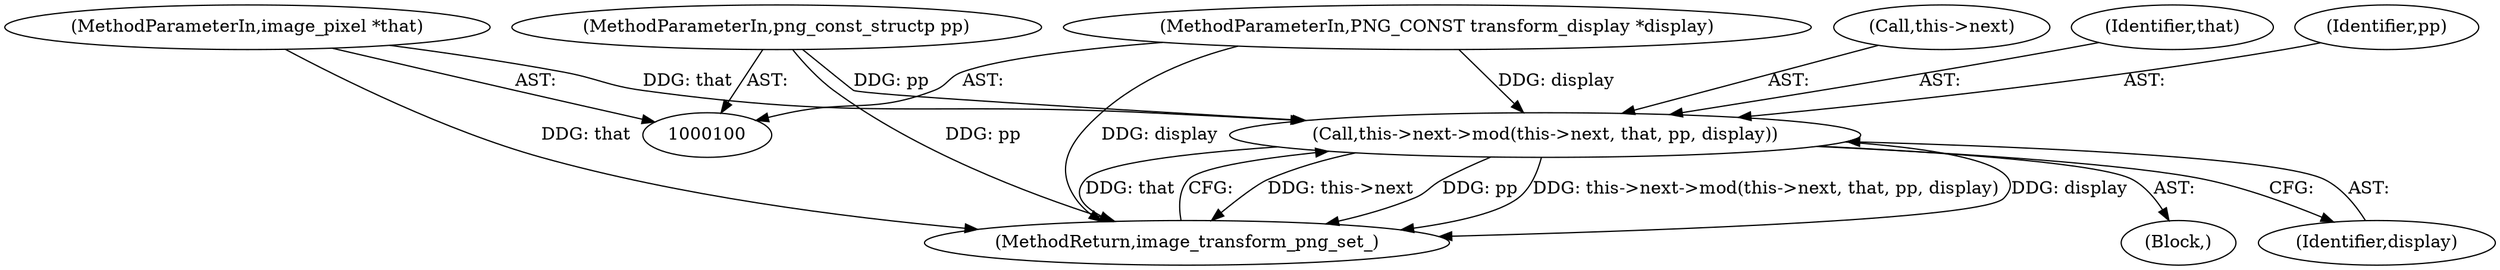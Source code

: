 digraph "1_Android_9d4853418ab2f754c2b63e091c29c5529b8b86ca_35@pointer" {
"1000106" [label="(Call,this->next->mod(this->next, that, pp, display))"];
"1000102" [label="(MethodParameterIn,image_pixel *that)"];
"1000103" [label="(MethodParameterIn,png_const_structp pp)"];
"1000104" [label="(MethodParameterIn,PNG_CONST transform_display *display)"];
"1000107" [label="(Call,this->next)"];
"1000110" [label="(Identifier,that)"];
"1000112" [label="(Identifier,display)"];
"1000111" [label="(Identifier,pp)"];
"1000103" [label="(MethodParameterIn,png_const_structp pp)"];
"1000102" [label="(MethodParameterIn,image_pixel *that)"];
"1000113" [label="(MethodReturn,image_transform_png_set_)"];
"1000104" [label="(MethodParameterIn,PNG_CONST transform_display *display)"];
"1000106" [label="(Call,this->next->mod(this->next, that, pp, display))"];
"1000105" [label="(Block,)"];
"1000106" -> "1000105"  [label="AST: "];
"1000106" -> "1000112"  [label="CFG: "];
"1000107" -> "1000106"  [label="AST: "];
"1000110" -> "1000106"  [label="AST: "];
"1000111" -> "1000106"  [label="AST: "];
"1000112" -> "1000106"  [label="AST: "];
"1000113" -> "1000106"  [label="CFG: "];
"1000106" -> "1000113"  [label="DDG: this->next"];
"1000106" -> "1000113"  [label="DDG: pp"];
"1000106" -> "1000113"  [label="DDG: this->next->mod(this->next, that, pp, display)"];
"1000106" -> "1000113"  [label="DDG: display"];
"1000106" -> "1000113"  [label="DDG: that"];
"1000102" -> "1000106"  [label="DDG: that"];
"1000103" -> "1000106"  [label="DDG: pp"];
"1000104" -> "1000106"  [label="DDG: display"];
"1000102" -> "1000100"  [label="AST: "];
"1000102" -> "1000113"  [label="DDG: that"];
"1000103" -> "1000100"  [label="AST: "];
"1000103" -> "1000113"  [label="DDG: pp"];
"1000104" -> "1000100"  [label="AST: "];
"1000104" -> "1000113"  [label="DDG: display"];
}
